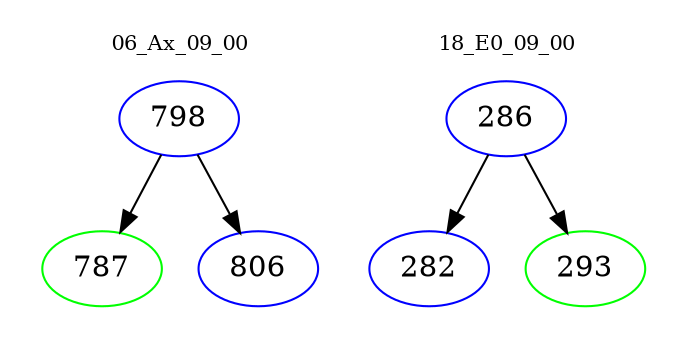 digraph{
subgraph cluster_0 {
color = white
label = "06_Ax_09_00";
fontsize=10;
T0_798 [label="798", color="blue"]
T0_798 -> T0_787 [color="black"]
T0_787 [label="787", color="green"]
T0_798 -> T0_806 [color="black"]
T0_806 [label="806", color="blue"]
}
subgraph cluster_1 {
color = white
label = "18_E0_09_00";
fontsize=10;
T1_286 [label="286", color="blue"]
T1_286 -> T1_282 [color="black"]
T1_282 [label="282", color="blue"]
T1_286 -> T1_293 [color="black"]
T1_293 [label="293", color="green"]
}
}
